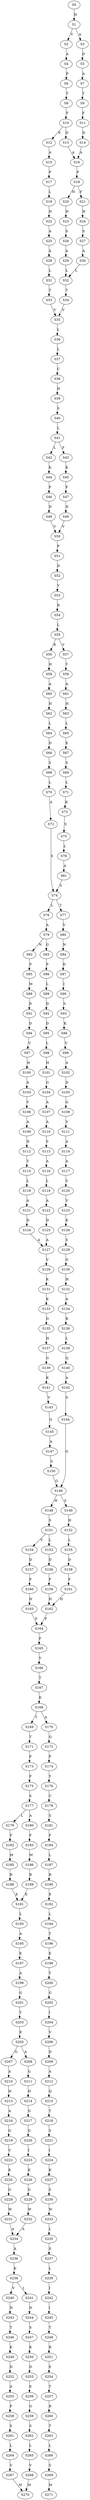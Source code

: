 strict digraph  {
	S0 -> S1 [ label = H ];
	S1 -> S2 [ label = V ];
	S1 -> S3 [ label = A ];
	S2 -> S4 [ label = A ];
	S3 -> S5 [ label = D ];
	S4 -> S6 [ label = P ];
	S5 -> S7 [ label = A ];
	S6 -> S8 [ label = T ];
	S7 -> S9 [ label = T ];
	S8 -> S10 [ label = F ];
	S9 -> S11 [ label = F ];
	S10 -> S12 [ label = E ];
	S10 -> S13 [ label = D ];
	S11 -> S14 [ label = D ];
	S12 -> S15 [ label = A ];
	S13 -> S16 [ label = A ];
	S14 -> S16 [ label = A ];
	S15 -> S17 [ label = P ];
	S16 -> S18 [ label = P ];
	S17 -> S19 [ label = L ];
	S18 -> S20 [ label = H ];
	S18 -> S21 [ label = F ];
	S19 -> S22 [ label = H ];
	S20 -> S23 [ label = H ];
	S21 -> S24 [ label = H ];
	S22 -> S25 [ label = A ];
	S23 -> S26 [ label = S ];
	S24 -> S27 [ label = S ];
	S25 -> S28 [ label = A ];
	S26 -> S29 [ label = A ];
	S27 -> S30 [ label = A ];
	S28 -> S31 [ label = L ];
	S29 -> S32 [ label = L ];
	S30 -> S32 [ label = L ];
	S31 -> S33 [ label = T ];
	S32 -> S34 [ label = T ];
	S33 -> S35 [ label = V ];
	S34 -> S35 [ label = V ];
	S35 -> S36 [ label = L ];
	S36 -> S37 [ label = L ];
	S37 -> S38 [ label = C ];
	S38 -> S39 [ label = H ];
	S39 -> S40 [ label = S ];
	S40 -> S41 [ label = L ];
	S41 -> S42 [ label = L ];
	S41 -> S43 [ label = F ];
	S42 -> S44 [ label = K ];
	S43 -> S45 [ label = K ];
	S44 -> S46 [ label = F ];
	S45 -> S47 [ label = F ];
	S46 -> S48 [ label = N ];
	S47 -> S49 [ label = N ];
	S48 -> S50 [ label = V ];
	S49 -> S50 [ label = V ];
	S50 -> S51 [ label = P ];
	S51 -> S52 [ label = D ];
	S52 -> S53 [ label = V ];
	S53 -> S54 [ label = R ];
	S54 -> S55 [ label = L ];
	S55 -> S56 [ label = K ];
	S55 -> S57 [ label = V ];
	S56 -> S58 [ label = H ];
	S57 -> S59 [ label = Y ];
	S58 -> S60 [ label = A ];
	S59 -> S61 [ label = A ];
	S60 -> S62 [ label = H ];
	S61 -> S63 [ label = H ];
	S62 -> S64 [ label = L ];
	S63 -> S65 [ label = L ];
	S64 -> S66 [ label = D ];
	S65 -> S67 [ label = E ];
	S66 -> S68 [ label = S ];
	S67 -> S69 [ label = S ];
	S68 -> S70 [ label = L ];
	S69 -> S71 [ label = L ];
	S70 -> S72 [ label = A ];
	S71 -> S73 [ label = K ];
	S72 -> S74 [ label = S ];
	S73 -> S75 [ label = S ];
	S74 -> S76 [ label = L ];
	S74 -> S77 [ label = T ];
	S75 -> S78 [ label = L ];
	S76 -> S79 [ label = A ];
	S77 -> S80 [ label = V ];
	S78 -> S81 [ label = A ];
	S79 -> S82 [ label = N ];
	S79 -> S83 [ label = G ];
	S80 -> S84 [ label = N ];
	S81 -> S74 [ label = S ];
	S82 -> S85 [ label = P ];
	S83 -> S86 [ label = P ];
	S84 -> S87 [ label = D ];
	S85 -> S88 [ label = M ];
	S86 -> S89 [ label = L ];
	S87 -> S90 [ label = I ];
	S88 -> S91 [ label = D ];
	S89 -> S92 [ label = D ];
	S90 -> S93 [ label = S ];
	S91 -> S94 [ label = D ];
	S92 -> S95 [ label = D ];
	S93 -> S96 [ label = K ];
	S94 -> S97 [ label = V ];
	S95 -> S98 [ label = L ];
	S96 -> S99 [ label = V ];
	S97 -> S100 [ label = H ];
	S98 -> S101 [ label = H ];
	S99 -> S102 [ label = A ];
	S100 -> S103 [ label = A ];
	S101 -> S104 [ label = G ];
	S102 -> S105 [ label = D ];
	S103 -> S106 [ label = V ];
	S104 -> S107 [ label = A ];
	S105 -> S108 [ label = G ];
	S106 -> S109 [ label = A ];
	S107 -> S110 [ label = A ];
	S108 -> S111 [ label = V ];
	S109 -> S112 [ label = N ];
	S110 -> S113 [ label = S ];
	S111 -> S114 [ label = A ];
	S112 -> S115 [ label = T ];
	S113 -> S116 [ label = A ];
	S114 -> S117 [ label = A ];
	S115 -> S118 [ label = L ];
	S116 -> S119 [ label = L ];
	S117 -> S120 [ label = V ];
	S118 -> S121 [ label = A ];
	S119 -> S122 [ label = A ];
	S120 -> S123 [ label = V ];
	S121 -> S124 [ label = D ];
	S122 -> S125 [ label = D ];
	S123 -> S126 [ label = K ];
	S124 -> S127 [ label = A ];
	S125 -> S127 [ label = A ];
	S126 -> S128 [ label = S ];
	S127 -> S129 [ label = V ];
	S128 -> S130 [ label = G ];
	S129 -> S131 [ label = K ];
	S130 -> S132 [ label = H ];
	S131 -> S133 [ label = K ];
	S132 -> S134 [ label = A ];
	S133 -> S135 [ label = G ];
	S134 -> S136 [ label = R ];
	S135 -> S137 [ label = H ];
	S136 -> S138 [ label = L ];
	S137 -> S139 [ label = G ];
	S138 -> S140 [ label = Q ];
	S139 -> S141 [ label = K ];
	S140 -> S142 [ label = A ];
	S141 -> S143 [ label = V ];
	S142 -> S144 [ label = S ];
	S143 -> S145 [ label = Q ];
	S144 -> S146 [ label = G ];
	S145 -> S147 [ label = A ];
	S146 -> S148 [ label = H ];
	S146 -> S149 [ label = S ];
	S147 -> S150 [ label = S ];
	S148 -> S151 [ label = S ];
	S149 -> S152 [ label = H ];
	S150 -> S146 [ label = G ];
	S151 -> S153 [ label = L ];
	S151 -> S154 [ label = V ];
	S152 -> S155 [ label = L ];
	S153 -> S156 [ label = D ];
	S154 -> S157 [ label = D ];
	S155 -> S158 [ label = D ];
	S156 -> S159 [ label = F ];
	S157 -> S160 [ label = F ];
	S158 -> S161 [ label = F ];
	S159 -> S162 [ label = H ];
	S160 -> S163 [ label = H ];
	S161 -> S162 [ label = H ];
	S162 -> S164 [ label = P ];
	S163 -> S164 [ label = P ];
	S164 -> S165 [ label = F ];
	S165 -> S166 [ label = Y ];
	S166 -> S167 [ label = T ];
	S167 -> S168 [ label = K ];
	S168 -> S169 [ label = T ];
	S168 -> S170 [ label = A ];
	S169 -> S171 [ label = T ];
	S170 -> S172 [ label = Q ];
	S171 -> S173 [ label = P ];
	S172 -> S174 [ label = P ];
	S173 -> S175 [ label = F ];
	S174 -> S176 [ label = Y ];
	S175 -> S177 [ label = S ];
	S176 -> S178 [ label = C ];
	S177 -> S179 [ label = L ];
	S177 -> S180 [ label = A ];
	S178 -> S181 [ label = S ];
	S179 -> S182 [ label = F ];
	S180 -> S183 [ label = F ];
	S181 -> S184 [ label = F ];
	S182 -> S185 [ label = M ];
	S183 -> S186 [ label = M ];
	S184 -> S187 [ label = L ];
	S185 -> S188 [ label = R ];
	S186 -> S189 [ label = R ];
	S187 -> S190 [ label = R ];
	S188 -> S191 [ label = E ];
	S189 -> S191 [ label = E ];
	S190 -> S192 [ label = E ];
	S191 -> S193 [ label = L ];
	S192 -> S194 [ label = L ];
	S193 -> S195 [ label = A ];
	S194 -> S196 [ label = T ];
	S195 -> S197 [ label = E ];
	S196 -> S198 [ label = E ];
	S197 -> S199 [ label = A ];
	S198 -> S200 [ label = T ];
	S199 -> S201 [ label = G ];
	S200 -> S202 [ label = G ];
	S201 -> S203 [ label = Y ];
	S202 -> S204 [ label = I ];
	S203 -> S205 [ label = E ];
	S204 -> S206 [ label = V ];
	S205 -> S207 [ label = G ];
	S205 -> S208 [ label = A ];
	S206 -> S209 [ label = D ];
	S207 -> S210 [ label = A ];
	S208 -> S211 [ label = G ];
	S209 -> S212 [ label = A ];
	S210 -> S213 [ label = H ];
	S211 -> S214 [ label = H ];
	S212 -> S215 [ label = Q ];
	S213 -> S216 [ label = A ];
	S214 -> S217 [ label = G ];
	S215 -> S218 [ label = T ];
	S216 -> S219 [ label = G ];
	S217 -> S220 [ label = G ];
	S218 -> S221 [ label = S ];
	S219 -> S222 [ label = V ];
	S220 -> S223 [ label = I ];
	S221 -> S224 [ label = I ];
	S222 -> S225 [ label = K ];
	S223 -> S226 [ label = K ];
	S224 -> S227 [ label = K ];
	S225 -> S228 [ label = G ];
	S226 -> S229 [ label = G ];
	S227 -> S230 [ label = S ];
	S228 -> S231 [ label = W ];
	S229 -> S232 [ label = W ];
	S230 -> S233 [ label = W ];
	S231 -> S234 [ label = A ];
	S232 -> S234 [ label = A ];
	S233 -> S235 [ label = L ];
	S234 -> S236 [ label = A ];
	S235 -> S237 [ label = S ];
	S236 -> S238 [ label = K ];
	S237 -> S239 [ label = L ];
	S238 -> S240 [ label = V ];
	S238 -> S241 [ label = I ];
	S239 -> S242 [ label = I ];
	S240 -> S243 [ label = N ];
	S241 -> S244 [ label = N ];
	S242 -> S245 [ label = I ];
	S243 -> S246 [ label = T ];
	S244 -> S247 [ label = S ];
	S245 -> S248 [ label = T ];
	S246 -> S249 [ label = K ];
	S247 -> S250 [ label = K ];
	S248 -> S251 [ label = R ];
	S249 -> S252 [ label = D ];
	S250 -> S253 [ label = D ];
	S251 -> S254 [ label = E ];
	S252 -> S255 [ label = A ];
	S253 -> S256 [ label = E ];
	S254 -> S257 [ label = T ];
	S255 -> S258 [ label = P ];
	S256 -> S259 [ label = G ];
	S257 -> S260 [ label = R ];
	S258 -> S261 [ label = S ];
	S259 -> S262 [ label = S ];
	S260 -> S263 [ label = T ];
	S261 -> S264 [ label = L ];
	S262 -> S265 [ label = L ];
	S263 -> S266 [ label = L ];
	S264 -> S267 [ label = V ];
	S265 -> S268 [ label = V ];
	S266 -> S269 [ label = S ];
	S267 -> S270 [ label = M ];
	S268 -> S270 [ label = M ];
	S269 -> S271 [ label = M ];
}
